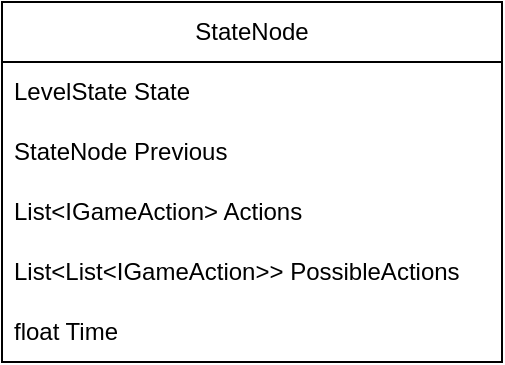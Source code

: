 <mxfile version="24.6.4" type="device">
  <diagram name="Stránka-1" id="OlbAEosT6huuaMdEdTcK">
    <mxGraphModel dx="1050" dy="537" grid="1" gridSize="10" guides="1" tooltips="1" connect="1" arrows="1" fold="1" page="1" pageScale="1" pageWidth="827" pageHeight="1169" math="0" shadow="0">
      <root>
        <mxCell id="0" />
        <mxCell id="1" parent="0" />
        <mxCell id="LmO1T2PpCEPKSTo8xhtL-1" value="StateNode" style="swimlane;fontStyle=0;childLayout=stackLayout;horizontal=1;startSize=30;horizontalStack=0;resizeParent=1;resizeParentMax=0;resizeLast=0;collapsible=1;marginBottom=0;whiteSpace=wrap;html=1;" vertex="1" parent="1">
          <mxGeometry x="300" y="150" width="250" height="180" as="geometry" />
        </mxCell>
        <mxCell id="LmO1T2PpCEPKSTo8xhtL-2" value="LevelState State" style="text;strokeColor=none;fillColor=none;align=left;verticalAlign=middle;spacingLeft=4;spacingRight=4;overflow=hidden;points=[[0,0.5],[1,0.5]];portConstraint=eastwest;rotatable=0;whiteSpace=wrap;html=1;" vertex="1" parent="LmO1T2PpCEPKSTo8xhtL-1">
          <mxGeometry y="30" width="250" height="30" as="geometry" />
        </mxCell>
        <mxCell id="LmO1T2PpCEPKSTo8xhtL-3" value="StateNode Previous" style="text;strokeColor=none;fillColor=none;align=left;verticalAlign=middle;spacingLeft=4;spacingRight=4;overflow=hidden;points=[[0,0.5],[1,0.5]];portConstraint=eastwest;rotatable=0;whiteSpace=wrap;html=1;" vertex="1" parent="LmO1T2PpCEPKSTo8xhtL-1">
          <mxGeometry y="60" width="250" height="30" as="geometry" />
        </mxCell>
        <mxCell id="LmO1T2PpCEPKSTo8xhtL-5" value="List&amp;lt;IGameAction&amp;gt; Actions" style="text;strokeColor=none;fillColor=none;align=left;verticalAlign=middle;spacingLeft=4;spacingRight=4;overflow=hidden;points=[[0,0.5],[1,0.5]];portConstraint=eastwest;rotatable=0;whiteSpace=wrap;html=1;" vertex="1" parent="LmO1T2PpCEPKSTo8xhtL-1">
          <mxGeometry y="90" width="250" height="30" as="geometry" />
        </mxCell>
        <mxCell id="LmO1T2PpCEPKSTo8xhtL-6" value="List&amp;lt;List&amp;lt;IGameAction&amp;gt;&amp;gt; PossibleActions" style="text;strokeColor=none;fillColor=none;align=left;verticalAlign=middle;spacingLeft=4;spacingRight=4;overflow=hidden;points=[[0,0.5],[1,0.5]];portConstraint=eastwest;rotatable=0;whiteSpace=wrap;html=1;" vertex="1" parent="LmO1T2PpCEPKSTo8xhtL-1">
          <mxGeometry y="120" width="250" height="30" as="geometry" />
        </mxCell>
        <mxCell id="LmO1T2PpCEPKSTo8xhtL-4" value="float Time" style="text;strokeColor=none;fillColor=none;align=left;verticalAlign=middle;spacingLeft=4;spacingRight=4;overflow=hidden;points=[[0,0.5],[1,0.5]];portConstraint=eastwest;rotatable=0;whiteSpace=wrap;html=1;" vertex="1" parent="LmO1T2PpCEPKSTo8xhtL-1">
          <mxGeometry y="150" width="250" height="30" as="geometry" />
        </mxCell>
      </root>
    </mxGraphModel>
  </diagram>
</mxfile>

